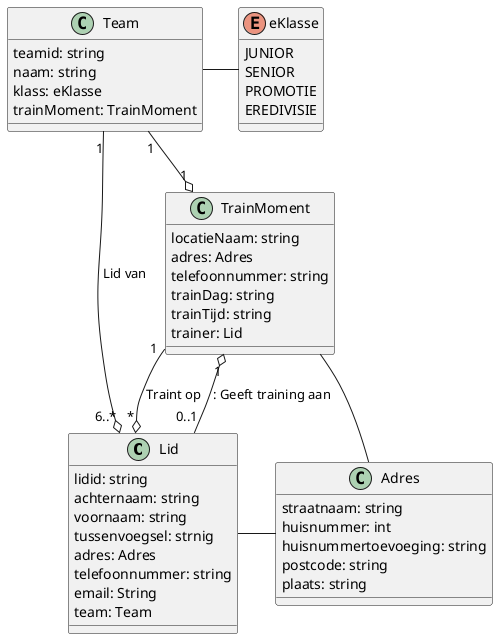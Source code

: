 @startuml
'https://plantuml.com/class-diagram
'!theme materia
class Lid {
    lidid: string
    achternaam: string
    voornaam: string
    tussenvoegsel: strnig
    adres: Adres
    telefoonnummer: string
    email: String
    team: Team
}

class Team {
    teamid: string
    naam: string
    klass: eKlasse
    trainMoment: TrainMoment
}

class Adres {
    straatnaam: string
    huisnummer: int
    huisnummertoevoeging: string
    postcode: string
    plaats: string
}

class TrainMoment {
    locatieNaam: string
    adres: Adres
    telefoonnummer: string
    trainDag: string
    trainTijd: string
    trainer: Lid
}

enum eKlasse {
    JUNIOR
      SENIOR
      PROMOTIE
      EREDIVISIE
}

Team - eKlasse
Lid "6..*" o-- "1" Team : Lid van
TrainMoment "1" --o "*" Lid : Traint op
Lid "0..1" --o "1" TrainMoment :  : Geeft training aan
Lid - Adres
TrainMoment - Adres
Team "1" --o "1" TrainMoment


'abstract class AbstractList
'abstract AbstractCollection
'interface List
'interface Collection
'
'List <|-- AbstractList
'Collection <|-- AbstractCollection
'
'Collection <|- List
'AbstractCollection <|- AbstractList
'AbstractList <|-- ArrayList
'
'class ArrayList {
'Object[] elementData
'size()
'}
'
'enum TimeUnit {
'DAYS
'HOURS
'MINUTES
'}

@enduml